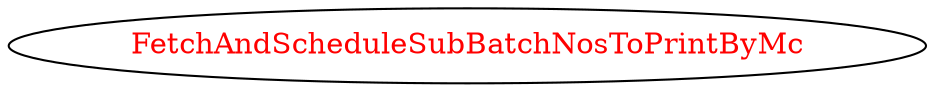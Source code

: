 digraph dependencyGraph {
 concentrate=true;
 ranksep="2.0";
 rankdir="LR"; 
 splines="ortho";
"FetchAndScheduleSubBatchNosToPrintByMc" [fontcolor="red"];
}